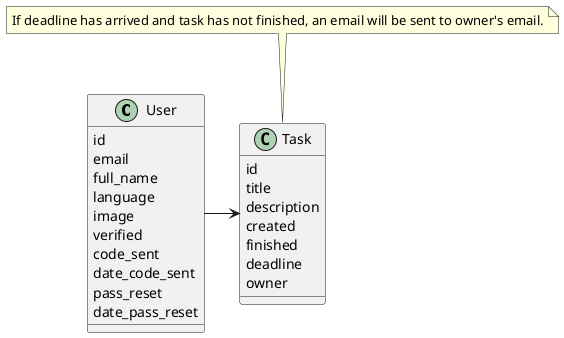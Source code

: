 @startuml ClassDiagram

class User {
  id
  email
  full_name
  language
  image
  verified
  code_sent
  date_code_sent
  pass_reset
  date_pass_reset
}

class Task {
  id
  title
  description
  created
  finished
  deadline
  owner
}

note top of Task : If deadline has arrived and task has not finished, an email will be sent to owner's email.

User -> Task
@enduml
